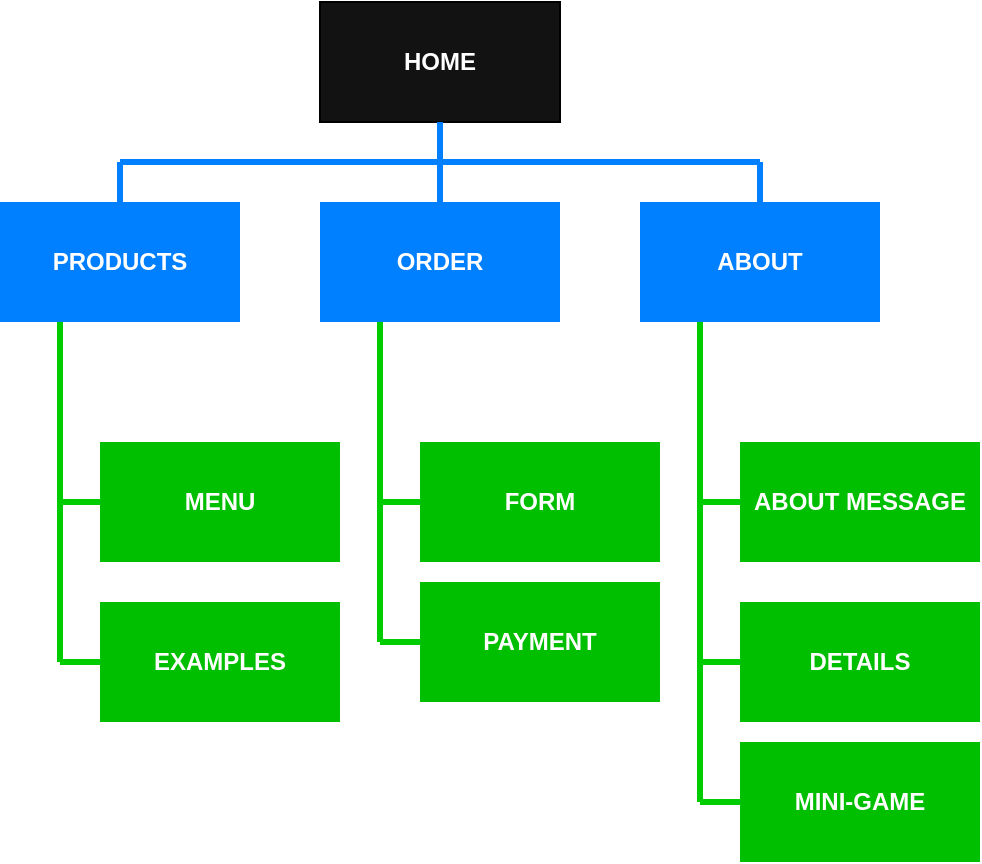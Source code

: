 <mxfile version="26.2.6">
  <diagram name="Page-1" id="WAyI3i5F-EbYmVvy1im-">
    <mxGraphModel dx="1428" dy="881" grid="1" gridSize="10" guides="1" tooltips="1" connect="1" arrows="1" fold="1" page="1" pageScale="1" pageWidth="827" pageHeight="1169" math="0" shadow="0">
      <root>
        <mxCell id="0" />
        <mxCell id="1" parent="0" />
        <mxCell id="dFOPuMVijuqsIKWC9sMa-1" value="HOME" style="rounded=0;whiteSpace=wrap;html=1;fillColor=#121212;fontColor=#FFFFFF;fontStyle=1" vertex="1" parent="1">
          <mxGeometry x="320" y="60" width="120" height="60" as="geometry" />
        </mxCell>
        <mxCell id="dFOPuMVijuqsIKWC9sMa-3" value="PRODUCTS" style="rounded=0;whiteSpace=wrap;html=1;fillColor=#007FFF;fontColor=#FFFFFF;fontStyle=1;strokeColor=none;" vertex="1" parent="1">
          <mxGeometry x="160" y="160" width="120" height="60" as="geometry" />
        </mxCell>
        <mxCell id="dFOPuMVijuqsIKWC9sMa-4" value="ORDER" style="rounded=0;whiteSpace=wrap;html=1;fillColor=#007FFF;fontColor=#FFFFFF;fontStyle=1;strokeColor=none;" vertex="1" parent="1">
          <mxGeometry x="320" y="160" width="120" height="60" as="geometry" />
        </mxCell>
        <mxCell id="dFOPuMVijuqsIKWC9sMa-5" value="ABOUT" style="rounded=0;whiteSpace=wrap;html=1;fillColor=#007FFF;fontColor=#FFFFFF;fontStyle=1;strokeColor=none;" vertex="1" parent="1">
          <mxGeometry x="480" y="160" width="120" height="60" as="geometry" />
        </mxCell>
        <mxCell id="dFOPuMVijuqsIKWC9sMa-6" value="" style="endArrow=none;html=1;rounded=0;strokeWidth=3;strokeColor=#007FFF;entryX=0.5;entryY=1;entryDx=0;entryDy=0;exitX=0.5;exitY=0;exitDx=0;exitDy=0;" edge="1" parent="1" source="dFOPuMVijuqsIKWC9sMa-4" target="dFOPuMVijuqsIKWC9sMa-1">
          <mxGeometry width="50" height="50" relative="1" as="geometry">
            <mxPoint x="440" y="150" as="sourcePoint" />
            <mxPoint x="440" y="430" as="targetPoint" />
          </mxGeometry>
        </mxCell>
        <mxCell id="dFOPuMVijuqsIKWC9sMa-7" value="" style="endArrow=none;html=1;rounded=0;strokeWidth=3;strokeColor=#007FFF;" edge="1" parent="1">
          <mxGeometry width="50" height="50" relative="1" as="geometry">
            <mxPoint x="220" y="140" as="sourcePoint" />
            <mxPoint x="540" y="140" as="targetPoint" />
          </mxGeometry>
        </mxCell>
        <mxCell id="dFOPuMVijuqsIKWC9sMa-8" value="" style="endArrow=none;html=1;rounded=0;strokeWidth=3;strokeColor=#007FFF;entryX=0.5;entryY=0;entryDx=0;entryDy=0;" edge="1" parent="1" target="dFOPuMVijuqsIKWC9sMa-3">
          <mxGeometry width="50" height="50" relative="1" as="geometry">
            <mxPoint x="220" y="140" as="sourcePoint" />
            <mxPoint x="550" y="150" as="targetPoint" />
          </mxGeometry>
        </mxCell>
        <mxCell id="dFOPuMVijuqsIKWC9sMa-9" value="" style="endArrow=none;html=1;rounded=0;strokeWidth=3;strokeColor=#007FFF;entryX=0.5;entryY=0;entryDx=0;entryDy=0;" edge="1" parent="1" target="dFOPuMVijuqsIKWC9sMa-5">
          <mxGeometry width="50" height="50" relative="1" as="geometry">
            <mxPoint x="540" y="140" as="sourcePoint" />
            <mxPoint x="620" y="170" as="targetPoint" />
          </mxGeometry>
        </mxCell>
        <mxCell id="dFOPuMVijuqsIKWC9sMa-11" value="MENU" style="rounded=0;whiteSpace=wrap;html=1;fillColor=#00BE00;fontColor=#FFFFFF;fontStyle=1;strokeColor=none;" vertex="1" parent="1">
          <mxGeometry x="210" y="280" width="120" height="60" as="geometry" />
        </mxCell>
        <mxCell id="dFOPuMVijuqsIKWC9sMa-12" value="" style="endArrow=none;html=1;rounded=0;strokeWidth=3;strokeColor=#00CC00;exitX=0.25;exitY=1;exitDx=0;exitDy=0;" edge="1" parent="1" source="dFOPuMVijuqsIKWC9sMa-3">
          <mxGeometry width="50" height="50" relative="1" as="geometry">
            <mxPoint x="240" y="100" as="sourcePoint" />
            <mxPoint x="190" y="390" as="targetPoint" />
          </mxGeometry>
        </mxCell>
        <mxCell id="dFOPuMVijuqsIKWC9sMa-13" value="" style="endArrow=none;html=1;rounded=0;strokeWidth=3;strokeColor=#00CC00;exitX=0;exitY=0.5;exitDx=0;exitDy=0;" edge="1" parent="1" source="dFOPuMVijuqsIKWC9sMa-11">
          <mxGeometry width="50" height="50" relative="1" as="geometry">
            <mxPoint x="200" y="230" as="sourcePoint" />
            <mxPoint x="190" y="310" as="targetPoint" />
          </mxGeometry>
        </mxCell>
        <mxCell id="dFOPuMVijuqsIKWC9sMa-14" value="EXAMPLES" style="rounded=0;whiteSpace=wrap;html=1;fillColor=#00BE00;fontColor=#FFFFFF;fontStyle=1;strokeColor=none;" vertex="1" parent="1">
          <mxGeometry x="210" y="360" width="120" height="60" as="geometry" />
        </mxCell>
        <mxCell id="dFOPuMVijuqsIKWC9sMa-15" value="" style="endArrow=none;html=1;rounded=0;strokeWidth=3;strokeColor=#00CC00;exitX=0;exitY=0.5;exitDx=0;exitDy=0;" edge="1" parent="1" source="dFOPuMVijuqsIKWC9sMa-14">
          <mxGeometry width="50" height="50" relative="1" as="geometry">
            <mxPoint x="200" y="310" as="sourcePoint" />
            <mxPoint x="190" y="390" as="targetPoint" />
          </mxGeometry>
        </mxCell>
        <mxCell id="dFOPuMVijuqsIKWC9sMa-18" value="FORM" style="rounded=0;whiteSpace=wrap;html=1;fillColor=#00BE00;fontColor=#FFFFFF;fontStyle=1;strokeColor=none;" vertex="1" parent="1">
          <mxGeometry x="370" y="280" width="120" height="60" as="geometry" />
        </mxCell>
        <mxCell id="dFOPuMVijuqsIKWC9sMa-19" value="" style="endArrow=none;html=1;rounded=0;strokeWidth=3;strokeColor=#00CC00;exitX=0.25;exitY=1;exitDx=0;exitDy=0;" edge="1" parent="1">
          <mxGeometry width="50" height="50" relative="1" as="geometry">
            <mxPoint x="350" y="220" as="sourcePoint" />
            <mxPoint x="350" y="380" as="targetPoint" />
          </mxGeometry>
        </mxCell>
        <mxCell id="dFOPuMVijuqsIKWC9sMa-20" value="" style="endArrow=none;html=1;rounded=0;strokeWidth=3;strokeColor=#00CC00;exitX=0;exitY=0.5;exitDx=0;exitDy=0;" edge="1" parent="1" source="dFOPuMVijuqsIKWC9sMa-18">
          <mxGeometry width="50" height="50" relative="1" as="geometry">
            <mxPoint x="360" y="230" as="sourcePoint" />
            <mxPoint x="350" y="310" as="targetPoint" />
          </mxGeometry>
        </mxCell>
        <mxCell id="dFOPuMVijuqsIKWC9sMa-25" value="ABOUT MESSAGE" style="rounded=0;whiteSpace=wrap;html=1;fillColor=#00BE00;fontColor=#FFFFFF;fontStyle=1;strokeColor=none;" vertex="1" parent="1">
          <mxGeometry x="530" y="280" width="120" height="60" as="geometry" />
        </mxCell>
        <mxCell id="dFOPuMVijuqsIKWC9sMa-26" value="" style="endArrow=none;html=1;rounded=0;strokeWidth=3;strokeColor=#00CC00;exitX=0.25;exitY=1;exitDx=0;exitDy=0;" edge="1" parent="1">
          <mxGeometry width="50" height="50" relative="1" as="geometry">
            <mxPoint x="510" y="220" as="sourcePoint" />
            <mxPoint x="510" y="460" as="targetPoint" />
          </mxGeometry>
        </mxCell>
        <mxCell id="dFOPuMVijuqsIKWC9sMa-27" value="" style="endArrow=none;html=1;rounded=0;strokeWidth=3;strokeColor=#00CC00;exitX=0;exitY=0.5;exitDx=0;exitDy=0;" edge="1" parent="1" source="dFOPuMVijuqsIKWC9sMa-25">
          <mxGeometry width="50" height="50" relative="1" as="geometry">
            <mxPoint x="520" y="230" as="sourcePoint" />
            <mxPoint x="510" y="310" as="targetPoint" />
          </mxGeometry>
        </mxCell>
        <mxCell id="dFOPuMVijuqsIKWC9sMa-28" value="DETAILS" style="rounded=0;whiteSpace=wrap;html=1;fillColor=#00BE00;fontColor=#FFFFFF;fontStyle=1;strokeColor=none;" vertex="1" parent="1">
          <mxGeometry x="530" y="360" width="120" height="60" as="geometry" />
        </mxCell>
        <mxCell id="dFOPuMVijuqsIKWC9sMa-29" value="" style="endArrow=none;html=1;rounded=0;strokeWidth=3;strokeColor=#00CC00;exitX=0;exitY=0.5;exitDx=0;exitDy=0;" edge="1" parent="1" source="dFOPuMVijuqsIKWC9sMa-28">
          <mxGeometry width="50" height="50" relative="1" as="geometry">
            <mxPoint x="520" y="310" as="sourcePoint" />
            <mxPoint x="510" y="390" as="targetPoint" />
          </mxGeometry>
        </mxCell>
        <mxCell id="dFOPuMVijuqsIKWC9sMa-30" value="MINI-GAME" style="rounded=0;whiteSpace=wrap;html=1;fillColor=#00BE00;fontColor=#FFFFFF;fontStyle=1;strokeColor=none;" vertex="1" parent="1">
          <mxGeometry x="530" y="430" width="120" height="60" as="geometry" />
        </mxCell>
        <mxCell id="dFOPuMVijuqsIKWC9sMa-31" value="" style="endArrow=none;html=1;rounded=0;strokeWidth=3;strokeColor=#00CC00;exitX=0;exitY=0.5;exitDx=0;exitDy=0;" edge="1" parent="1" source="dFOPuMVijuqsIKWC9sMa-30">
          <mxGeometry width="50" height="50" relative="1" as="geometry">
            <mxPoint x="520" y="380" as="sourcePoint" />
            <mxPoint x="510" y="460" as="targetPoint" />
          </mxGeometry>
        </mxCell>
        <mxCell id="dFOPuMVijuqsIKWC9sMa-34" value="PAYMENT" style="rounded=0;whiteSpace=wrap;html=1;fillColor=#00BE00;fontColor=#FFFFFF;fontStyle=1;strokeColor=none;" vertex="1" parent="1">
          <mxGeometry x="370" y="350" width="120" height="60" as="geometry" />
        </mxCell>
        <mxCell id="dFOPuMVijuqsIKWC9sMa-35" value="" style="endArrow=none;html=1;rounded=0;strokeWidth=3;strokeColor=#00CC00;exitX=0;exitY=0.5;exitDx=0;exitDy=0;" edge="1" parent="1" source="dFOPuMVijuqsIKWC9sMa-34">
          <mxGeometry width="50" height="50" relative="1" as="geometry">
            <mxPoint x="360" y="300" as="sourcePoint" />
            <mxPoint x="350" y="380" as="targetPoint" />
          </mxGeometry>
        </mxCell>
      </root>
    </mxGraphModel>
  </diagram>
</mxfile>
